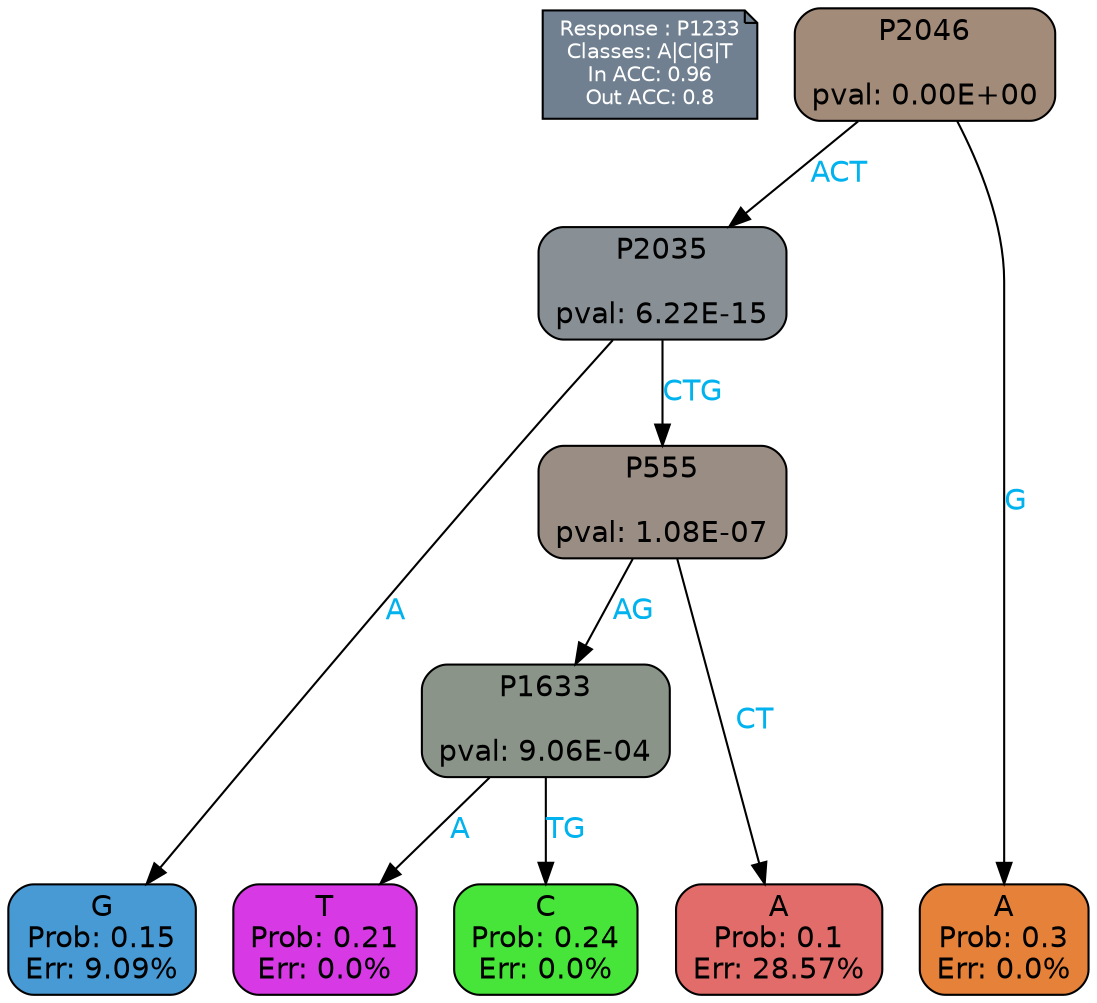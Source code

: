 digraph Tree {
node [shape=box, style="filled, rounded", color="black", fontname=helvetica] ;
graph [ranksep=equally, splines=polylines, bgcolor=transparent, dpi=600] ;
edge [fontname=helvetica] ;
LEGEND [label="Response : P1233
Classes: A|C|G|T
In ACC: 0.96
Out ACC: 0.8
",shape=note,align=left,style=filled,fillcolor="slategray",fontcolor="white",fontsize=10];1 [label="P2046

pval: 0.00E+00", fillcolor="#a38b7a"] ;
2 [label="P2035

pval: 6.22E-15", fillcolor="#889095"] ;
3 [label="G
Prob: 0.15
Err: 9.09%", fillcolor="#489ad5"] ;
4 [label="P555

pval: 1.08E-07", fillcolor="#9a8d83"] ;
5 [label="P1633

pval: 9.06E-04", fillcolor="#8a9489"] ;
6 [label="T
Prob: 0.21
Err: 0.0%", fillcolor="#d739e5"] ;
7 [label="C
Prob: 0.24
Err: 0.0%", fillcolor="#47e539"] ;
8 [label="A
Prob: 0.1
Err: 28.57%", fillcolor="#e16c6a"] ;
9 [label="A
Prob: 0.3
Err: 0.0%", fillcolor="#e58139"] ;
1 -> 9 [label="G",fontcolor=deepskyblue2] ;
1 -> 2 [label="ACT",fontcolor=deepskyblue2] ;
2 -> 3 [label="A",fontcolor=deepskyblue2] ;
2 -> 4 [label="CTG",fontcolor=deepskyblue2] ;
4 -> 8 [label="CT",fontcolor=deepskyblue2] ;
4 -> 5 [label="AG",fontcolor=deepskyblue2] ;
5 -> 6 [label="A",fontcolor=deepskyblue2] ;
5 -> 7 [label="TG",fontcolor=deepskyblue2] ;
{rank = same; 3;6;7;8;9;}{rank = same; LEGEND;1;}}